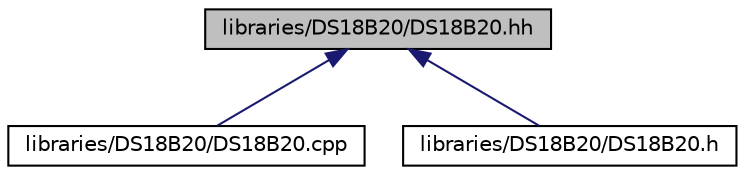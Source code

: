 digraph "libraries/DS18B20/DS18B20.hh"
{
  edge [fontname="Helvetica",fontsize="10",labelfontname="Helvetica",labelfontsize="10"];
  node [fontname="Helvetica",fontsize="10",shape=record];
  Node1 [label="libraries/DS18B20/DS18B20.hh",height=0.2,width=0.4,color="black", fillcolor="grey75", style="filled", fontcolor="black"];
  Node1 -> Node2 [dir="back",color="midnightblue",fontsize="10",style="solid",fontname="Helvetica"];
  Node2 [label="libraries/DS18B20/DS18B20.cpp",height=0.2,width=0.4,color="black", fillcolor="white", style="filled",URL="$d3/dd0/DS18B20_8cpp.html"];
  Node1 -> Node3 [dir="back",color="midnightblue",fontsize="10",style="solid",fontname="Helvetica"];
  Node3 [label="libraries/DS18B20/DS18B20.h",height=0.2,width=0.4,color="black", fillcolor="white", style="filled",URL="$d4/d9d/DS18B20_8h.html"];
}
